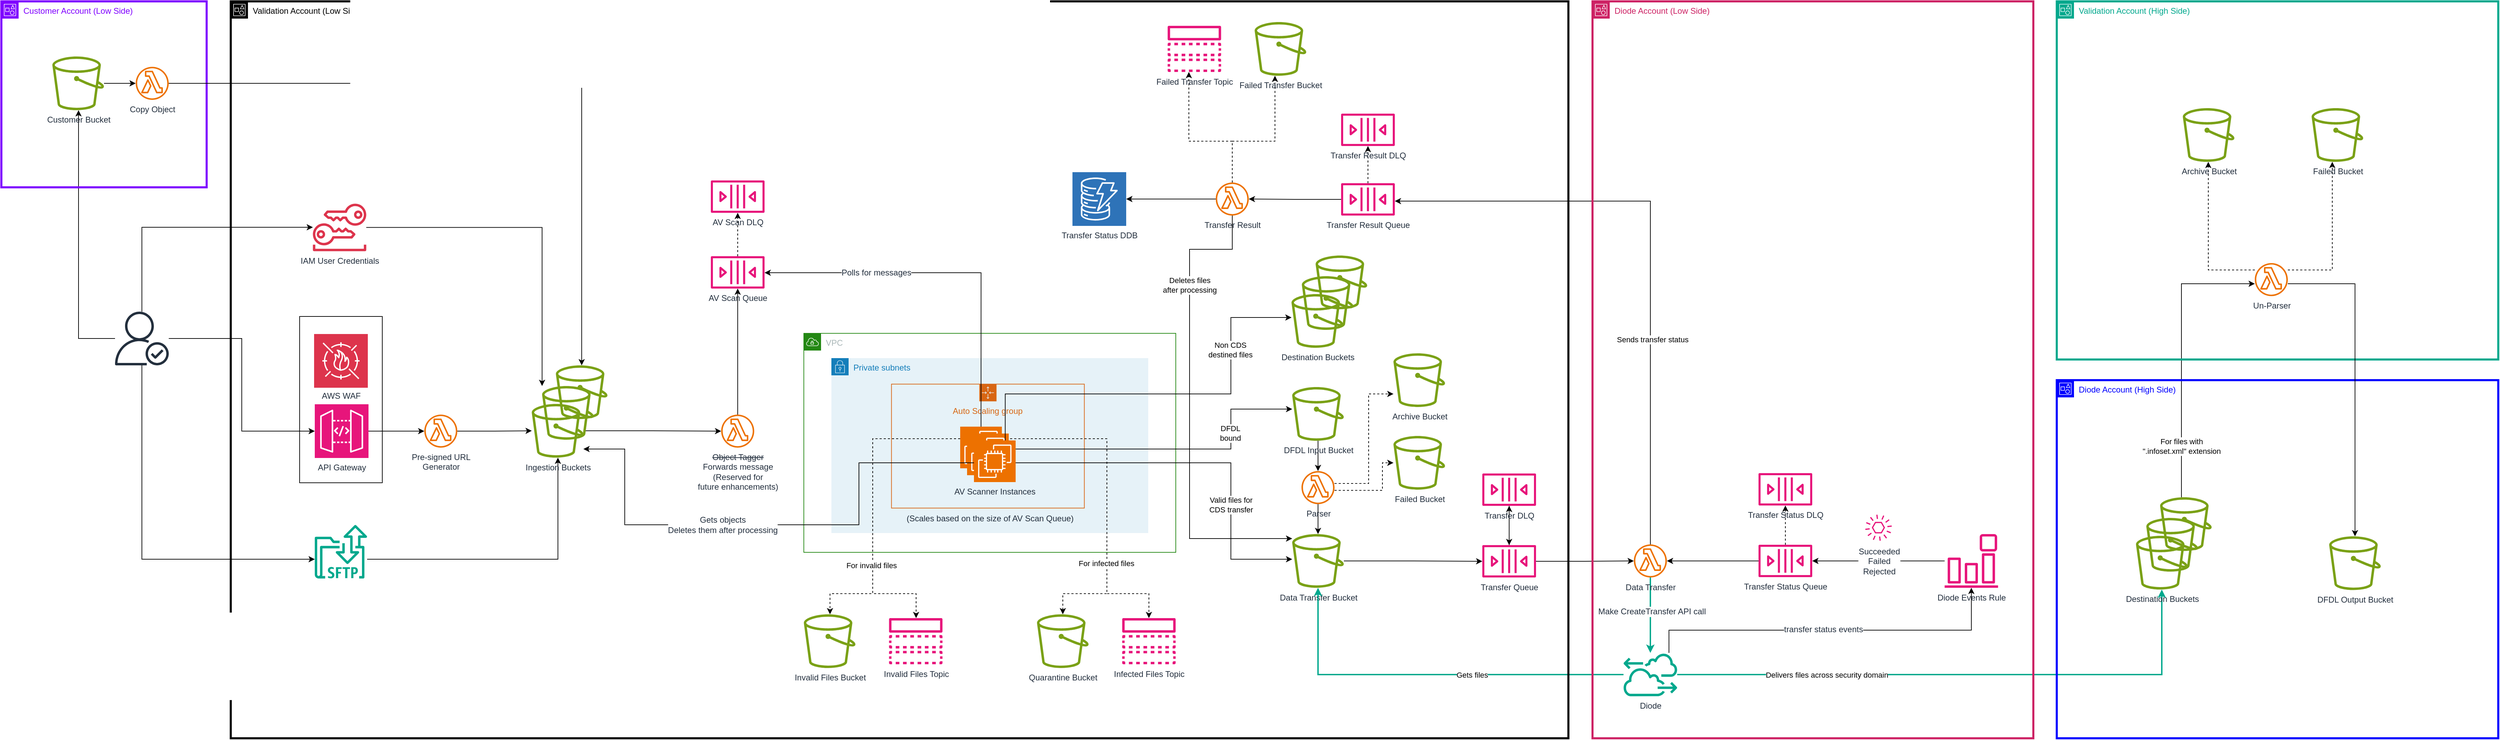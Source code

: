 <mxfile version="21.7.4" type="device">
  <diagram id="eF6gYfKP3uCHMjd-4i2G" name="Page-1">
    <mxGraphModel dx="2664" dy="1585" grid="1" gridSize="10" guides="1" tooltips="1" connect="1" arrows="1" fold="1" page="1" pageScale="1" pageWidth="850" pageHeight="1100" math="0" shadow="0">
      <root>
        <mxCell id="0" />
        <mxCell id="1" parent="0" />
        <mxCell id="sntGFf_pfklbJmKi7fL0-56" style="edgeStyle=orthogonalEdgeStyle;rounded=0;orthogonalLoop=1;jettySize=auto;html=1;fontFamily=Helvetica;fontSize=12;fontColor=#232F3E;" parent="1" source="sntGFf_pfklbJmKi7fL0-2" target="sntGFf_pfklbJmKi7fL0-34" edge="1">
          <mxGeometry relative="1" as="geometry" />
        </mxCell>
        <mxCell id="sntGFf_pfklbJmKi7fL0-2" value="Data Transfer Bucket" style="sketch=0;outlineConnect=0;fontColor=#232F3E;gradientColor=none;fillColor=#7AA116;strokeColor=none;dashed=0;verticalLabelPosition=bottom;verticalAlign=top;align=center;html=1;fontSize=12;fontStyle=0;aspect=fixed;pointerEvents=1;shape=mxgraph.aws4.bucket;" parent="1" vertex="1">
          <mxGeometry x="769" y="533.5" width="75" height="78" as="geometry" />
        </mxCell>
        <mxCell id="sntGFf_pfklbJmKi7fL0-3" value="AV Scan DLQ" style="sketch=0;outlineConnect=0;fontColor=#232F3E;gradientColor=none;fillColor=#E7157B;strokeColor=none;dashed=0;verticalLabelPosition=bottom;verticalAlign=top;align=center;html=1;fontSize=12;fontStyle=0;aspect=fixed;pointerEvents=1;shape=mxgraph.aws4.queue;" parent="1" vertex="1">
          <mxGeometry x="-75" y="20" width="78" height="47" as="geometry" />
        </mxCell>
        <mxCell id="sntGFf_pfklbJmKi7fL0-39" value="" style="edgeStyle=orthogonalEdgeStyle;rounded=0;orthogonalLoop=1;jettySize=auto;html=1;fontFamily=Helvetica;fontSize=12;fontColor=#232F3E;dashed=1;" parent="1" source="sntGFf_pfklbJmKi7fL0-6" target="sntGFf_pfklbJmKi7fL0-3" edge="1">
          <mxGeometry relative="1" as="geometry" />
        </mxCell>
        <mxCell id="sntGFf_pfklbJmKi7fL0-6" value="AV Scan Queue" style="sketch=0;outlineConnect=0;fontColor=#232F3E;gradientColor=none;fillColor=#E7157B;strokeColor=none;dashed=0;verticalLabelPosition=bottom;verticalAlign=top;align=center;html=1;fontSize=12;fontStyle=0;aspect=fixed;pointerEvents=1;shape=mxgraph.aws4.queue;" parent="1" vertex="1">
          <mxGeometry x="-75" y="130" width="78" height="47" as="geometry" />
        </mxCell>
        <mxCell id="sntGFf_pfklbJmKi7fL0-55" style="edgeStyle=orthogonalEdgeStyle;rounded=0;orthogonalLoop=1;jettySize=auto;html=1;fontFamily=Helvetica;fontSize=12;fontColor=#232F3E;" parent="1" source="sntGFf_pfklbJmKi7fL0-8" target="sntGFf_pfklbJmKi7fL0-47" edge="1">
          <mxGeometry relative="1" as="geometry" />
        </mxCell>
        <mxCell id="sntGFf_pfklbJmKi7fL0-8" value="Pre-signed URL&lt;br&gt;Generator" style="sketch=0;outlineConnect=0;fontColor=#232F3E;gradientColor=none;fillColor=#ED7100;strokeColor=none;dashed=0;verticalLabelPosition=bottom;verticalAlign=top;align=center;html=1;fontSize=12;fontStyle=0;aspect=fixed;pointerEvents=1;shape=mxgraph.aws4.lambda_function;" parent="1" vertex="1">
          <mxGeometry x="-491" y="360" width="48" height="48" as="geometry" />
        </mxCell>
        <mxCell id="sntGFf_pfklbJmKi7fL0-38" style="edgeStyle=orthogonalEdgeStyle;rounded=0;orthogonalLoop=1;jettySize=auto;html=1;fontFamily=Helvetica;fontSize=12;fontColor=#232F3E;" parent="1" source="sntGFf_pfklbJmKi7fL0-11" target="sntGFf_pfklbJmKi7fL0-8" edge="1">
          <mxGeometry relative="1" as="geometry" />
        </mxCell>
        <mxCell id="sntGFf_pfklbJmKi7fL0-11" value="API Gateway" style="sketch=0;points=[[0,0,0],[0.25,0,0],[0.5,0,0],[0.75,0,0],[1,0,0],[0,1,0],[0.25,1,0],[0.5,1,0],[0.75,1,0],[1,1,0],[0,0.25,0],[0,0.5,0],[0,0.75,0],[1,0.25,0],[1,0.5,0],[1,0.75,0]];outlineConnect=0;fontColor=#232F3E;fillColor=#E7157B;strokeColor=#ffffff;dashed=0;verticalLabelPosition=bottom;verticalAlign=top;align=center;html=1;fontSize=12;fontStyle=0;aspect=fixed;shape=mxgraph.aws4.resourceIcon;resIcon=mxgraph.aws4.api_gateway;" parent="1" vertex="1">
          <mxGeometry x="-650" y="345" width="78" height="78" as="geometry" />
        </mxCell>
        <mxCell id="sntGFf_pfklbJmKi7fL0-14" value="AWS WAF" style="sketch=0;outlineConnect=0;fontColor=#232F3E;gradientColor=none;strokeColor=#ffffff;fillColor=#DD344C;dashed=0;verticalLabelPosition=bottom;verticalAlign=top;align=center;html=1;fontSize=12;fontStyle=0;spacing=2;shape=mxgraph.aws4.productIcon;prIcon=mxgraph.aws4.waf;labelPosition=center;" parent="1" vertex="1">
          <mxGeometry x="-652" y="242" width="80" height="76.5" as="geometry" />
        </mxCell>
        <mxCell id="sntGFf_pfklbJmKi7fL0-86" style="edgeStyle=orthogonalEdgeStyle;rounded=0;orthogonalLoop=1;jettySize=auto;html=1;fontFamily=Helvetica;fontSize=12;fontColor=#232F3E;" parent="1" source="sntGFf_pfklbJmKi7fL0-16" target="sntGFf_pfklbJmKi7fL0-36" edge="1">
          <mxGeometry relative="1" as="geometry" />
        </mxCell>
        <mxCell id="sntGFf_pfklbJmKi7fL0-87" style="edgeStyle=orthogonalEdgeStyle;rounded=0;orthogonalLoop=1;jettySize=auto;html=1;fontFamily=Helvetica;fontSize=12;fontColor=#232F3E;dashed=1;" parent="1" source="sntGFf_pfklbJmKi7fL0-16" target="sntGFf_pfklbJmKi7fL0-19" edge="1">
          <mxGeometry relative="1" as="geometry">
            <Array as="points">
              <mxPoint x="682" y="-37" />
              <mxPoint x="744" y="-37" />
            </Array>
          </mxGeometry>
        </mxCell>
        <mxCell id="sntGFf_pfklbJmKi7fL0-89" style="edgeStyle=orthogonalEdgeStyle;rounded=0;orthogonalLoop=1;jettySize=auto;html=1;fontFamily=Helvetica;fontSize=12;fontColor=#232F3E;dashed=1;" parent="1" source="sntGFf_pfklbJmKi7fL0-16" target="sntGFf_pfklbJmKi7fL0-28" edge="1">
          <mxGeometry relative="1" as="geometry">
            <Array as="points">
              <mxPoint x="682" y="-37" />
              <mxPoint x="619" y="-37" />
            </Array>
          </mxGeometry>
        </mxCell>
        <mxCell id="2y4nsMJNVEc4eaiAui36-10" style="edgeStyle=orthogonalEdgeStyle;rounded=0;orthogonalLoop=1;jettySize=auto;html=1;" parent="1" source="sntGFf_pfklbJmKi7fL0-16" target="sntGFf_pfklbJmKi7fL0-2" edge="1">
          <mxGeometry relative="1" as="geometry">
            <Array as="points">
              <mxPoint x="682" y="120" />
              <mxPoint x="620" y="120" />
              <mxPoint x="620" y="540" />
            </Array>
          </mxGeometry>
        </mxCell>
        <mxCell id="2y4nsMJNVEc4eaiAui36-11" value="Deletes files&lt;br&gt;after processing" style="edgeLabel;html=1;align=center;verticalAlign=middle;resizable=0;points=[];" parent="2y4nsMJNVEc4eaiAui36-10" vertex="1" connectable="0">
          <mxGeometry x="-0.572" relative="1" as="geometry">
            <mxPoint y="17" as="offset" />
          </mxGeometry>
        </mxCell>
        <mxCell id="sntGFf_pfklbJmKi7fL0-16" value="Transfer Result" style="sketch=0;outlineConnect=0;fontColor=#232F3E;gradientColor=none;fillColor=#ED7100;strokeColor=none;dashed=0;verticalLabelPosition=bottom;verticalAlign=top;align=center;html=1;fontSize=12;fontStyle=0;aspect=fixed;pointerEvents=1;shape=mxgraph.aws4.lambda_function;" parent="1" vertex="1">
          <mxGeometry x="658" y="23" width="48" height="48" as="geometry" />
        </mxCell>
        <mxCell id="sntGFf_pfklbJmKi7fL0-17" value="Invalid Files Bucket" style="sketch=0;outlineConnect=0;fontColor=#232F3E;gradientColor=none;fillColor=#7AA116;strokeColor=none;dashed=0;verticalLabelPosition=bottom;verticalAlign=top;align=center;html=1;fontSize=12;fontStyle=0;aspect=fixed;pointerEvents=1;shape=mxgraph.aws4.bucket;" parent="1" vertex="1">
          <mxGeometry x="60" y="650" width="75" height="78" as="geometry" />
        </mxCell>
        <mxCell id="sntGFf_pfklbJmKi7fL0-19" value="Failed Transfer Bucket" style="sketch=0;outlineConnect=0;fontColor=#232F3E;gradientColor=none;fillColor=#7AA116;strokeColor=none;dashed=0;verticalLabelPosition=bottom;verticalAlign=top;align=center;html=1;fontSize=12;fontStyle=0;aspect=fixed;pointerEvents=1;shape=mxgraph.aws4.bucket;" parent="1" vertex="1">
          <mxGeometry x="714.5" y="-210" width="75" height="78" as="geometry" />
        </mxCell>
        <mxCell id="sntGFf_pfklbJmKi7fL0-20" value="Quarantine Bucket" style="sketch=0;outlineConnect=0;fontColor=#232F3E;gradientColor=none;fillColor=#7AA116;strokeColor=none;dashed=0;verticalLabelPosition=bottom;verticalAlign=top;align=center;html=1;fontSize=12;fontStyle=0;aspect=fixed;pointerEvents=1;shape=mxgraph.aws4.bucket;" parent="1" vertex="1">
          <mxGeometry x="398.5" y="650" width="75" height="78" as="geometry" />
        </mxCell>
        <mxCell id="sntGFf_pfklbJmKi7fL0-62" style="edgeStyle=orthogonalEdgeStyle;rounded=0;orthogonalLoop=1;jettySize=auto;html=1;fontFamily=Helvetica;fontSize=12;fontColor=#232F3E;" parent="1" source="sntGFf_pfklbJmKi7fL0-21" target="sntGFf_pfklbJmKi7fL0-61" edge="1">
          <mxGeometry relative="1" as="geometry" />
        </mxCell>
        <mxCell id="sntGFf_pfklbJmKi7fL0-21" value="DFDL Input Bucket" style="sketch=0;outlineConnect=0;fontColor=#232F3E;gradientColor=none;fillColor=#7AA116;strokeColor=none;dashed=0;verticalLabelPosition=bottom;verticalAlign=top;align=center;html=1;fontSize=12;fontStyle=0;aspect=fixed;pointerEvents=1;shape=mxgraph.aws4.bucket;" parent="1" vertex="1">
          <mxGeometry x="769" y="320" width="75" height="78" as="geometry" />
        </mxCell>
        <mxCell id="sntGFf_pfklbJmKi7fL0-24" value="Infected Files Topic" style="sketch=0;outlineConnect=0;fontColor=#232F3E;gradientColor=none;fillColor=#E7157B;strokeColor=none;dashed=0;verticalLabelPosition=bottom;verticalAlign=top;align=center;html=1;fontSize=12;fontStyle=0;aspect=fixed;pointerEvents=1;shape=mxgraph.aws4.topic;fontFamily=Helvetica;" parent="1" vertex="1">
          <mxGeometry x="522" y="655.5" width="78" height="67" as="geometry" />
        </mxCell>
        <mxCell id="sntGFf_pfklbJmKi7fL0-25" value="Invalid Files Topic" style="sketch=0;outlineConnect=0;fontColor=#232F3E;gradientColor=none;fillColor=#E7157B;strokeColor=none;dashed=0;verticalLabelPosition=bottom;verticalAlign=top;align=center;html=1;fontSize=12;fontStyle=0;aspect=fixed;pointerEvents=1;shape=mxgraph.aws4.topic;fontFamily=Helvetica;" parent="1" vertex="1">
          <mxGeometry x="183.5" y="655.5" width="78" height="67" as="geometry" />
        </mxCell>
        <mxCell id="sntGFf_pfklbJmKi7fL0-28" value="Failed Transfer Topic" style="sketch=0;outlineConnect=0;fontColor=#232F3E;gradientColor=none;fillColor=#E7157B;strokeColor=none;dashed=0;verticalLabelPosition=bottom;verticalAlign=top;align=center;html=1;fontSize=12;fontStyle=0;aspect=fixed;pointerEvents=1;shape=mxgraph.aws4.topic;fontFamily=Helvetica;" parent="1" vertex="1">
          <mxGeometry x="588" y="-204.5" width="78" height="67" as="geometry" />
        </mxCell>
        <mxCell id="sntGFf_pfklbJmKi7fL0-31" style="edgeStyle=orthogonalEdgeStyle;rounded=0;orthogonalLoop=1;jettySize=auto;html=1;fontFamily=Helvetica;fontSize=12;fontColor=#232F3E;" parent="1" source="sntGFf_pfklbJmKi7fL0-29" target="sntGFf_pfklbJmKi7fL0-16" edge="1">
          <mxGeometry relative="1" as="geometry" />
        </mxCell>
        <mxCell id="sntGFf_pfklbJmKi7fL0-64" style="edgeStyle=orthogonalEdgeStyle;rounded=0;orthogonalLoop=1;jettySize=auto;html=1;fontFamily=Helvetica;fontSize=12;fontColor=#232F3E;dashed=1;" parent="1" source="sntGFf_pfklbJmKi7fL0-29" target="sntGFf_pfklbJmKi7fL0-32" edge="1">
          <mxGeometry relative="1" as="geometry" />
        </mxCell>
        <mxCell id="sntGFf_pfklbJmKi7fL0-29" value="Transfer Result Queue" style="sketch=0;outlineConnect=0;fontColor=#232F3E;gradientColor=none;fillColor=#E7157B;strokeColor=none;dashed=0;verticalLabelPosition=bottom;verticalAlign=top;align=center;html=1;fontSize=12;fontStyle=0;aspect=fixed;pointerEvents=1;shape=mxgraph.aws4.queue;" parent="1" vertex="1">
          <mxGeometry x="840" y="24" width="78" height="47" as="geometry" />
        </mxCell>
        <mxCell id="sntGFf_pfklbJmKi7fL0-32" value="Transfer Result DLQ" style="sketch=0;outlineConnect=0;fontColor=#232F3E;gradientColor=none;fillColor=#E7157B;strokeColor=none;dashed=0;verticalLabelPosition=bottom;verticalAlign=top;align=center;html=1;fontSize=12;fontStyle=0;aspect=fixed;pointerEvents=1;shape=mxgraph.aws4.queue;" parent="1" vertex="1">
          <mxGeometry x="840" y="-77" width="78" height="47" as="geometry" />
        </mxCell>
        <mxCell id="sntGFf_pfklbJmKi7fL0-57" value="" style="edgeStyle=orthogonalEdgeStyle;rounded=0;orthogonalLoop=1;jettySize=auto;html=1;fontFamily=Helvetica;fontSize=12;fontColor=#232F3E;dashed=1;" parent="1" source="sntGFf_pfklbJmKi7fL0-34" target="sntGFf_pfklbJmKi7fL0-35" edge="1">
          <mxGeometry relative="1" as="geometry" />
        </mxCell>
        <mxCell id="sntGFf_pfklbJmKi7fL0-67" value="" style="edgeStyle=orthogonalEdgeStyle;rounded=0;orthogonalLoop=1;jettySize=auto;html=1;fontFamily=Helvetica;fontSize=12;fontColor=#232F3E;" parent="1" source="sntGFf_pfklbJmKi7fL0-34" target="sntGFf_pfklbJmKi7fL0-58" edge="1">
          <mxGeometry relative="1" as="geometry" />
        </mxCell>
        <mxCell id="sntGFf_pfklbJmKi7fL0-34" value="Transfer Queue" style="sketch=0;outlineConnect=0;fontColor=#232F3E;gradientColor=none;fillColor=#E7157B;strokeColor=none;dashed=0;verticalLabelPosition=bottom;verticalAlign=top;align=center;html=1;fontSize=12;fontStyle=0;aspect=fixed;pointerEvents=1;shape=mxgraph.aws4.queue;" parent="1" vertex="1">
          <mxGeometry x="1045" y="549.5" width="78" height="47" as="geometry" />
        </mxCell>
        <mxCell id="2y4nsMJNVEc4eaiAui36-43" value="" style="edgeStyle=orthogonalEdgeStyle;rounded=0;orthogonalLoop=1;jettySize=auto;html=1;" parent="1" source="sntGFf_pfklbJmKi7fL0-35" target="sntGFf_pfklbJmKi7fL0-34" edge="1">
          <mxGeometry relative="1" as="geometry" />
        </mxCell>
        <mxCell id="sntGFf_pfklbJmKi7fL0-35" value="Transfer DLQ" style="sketch=0;outlineConnect=0;fontColor=#232F3E;gradientColor=none;fillColor=#E7157B;strokeColor=none;dashed=0;verticalLabelPosition=bottom;verticalAlign=top;align=center;html=1;fontSize=12;fontStyle=0;aspect=fixed;pointerEvents=1;shape=mxgraph.aws4.queue;" parent="1" vertex="1">
          <mxGeometry x="1045" y="445.5" width="78" height="47" as="geometry" />
        </mxCell>
        <mxCell id="sntGFf_pfklbJmKi7fL0-36" value="Transfer Status DDB" style="sketch=0;points=[[0,0,0],[0.25,0,0],[0.5,0,0],[0.75,0,0],[1,0,0],[0,1,0],[0.25,1,0],[0.5,1,0],[0.75,1,0],[1,1,0],[0,0.25,0],[0,0.5,0],[0,0.75,0],[1,0.25,0],[1,0.5,0],[1,0.75,0]];outlineConnect=0;fontColor=#232F3E;fillColor=#2e73b8;strokeColor=#ffffff;dashed=0;verticalLabelPosition=bottom;verticalAlign=top;align=center;html=1;fontSize=12;fontStyle=0;aspect=fixed;shape=mxgraph.aws4.resourceIcon;resIcon=mxgraph.aws4.dynamodb;fontFamily=Helvetica;" parent="1" vertex="1">
          <mxGeometry x="450" y="8" width="78" height="78" as="geometry" />
        </mxCell>
        <mxCell id="sntGFf_pfklbJmKi7fL0-54" style="edgeStyle=orthogonalEdgeStyle;rounded=0;orthogonalLoop=1;jettySize=auto;html=1;fontFamily=Helvetica;fontSize=12;fontColor=#232F3E;" parent="1" source="sntGFf_pfklbJmKi7fL0-37" target="sntGFf_pfklbJmKi7fL0-47" edge="1">
          <mxGeometry relative="1" as="geometry">
            <Array as="points">
              <mxPoint x="-297" y="570" />
            </Array>
          </mxGeometry>
        </mxCell>
        <mxCell id="sntGFf_pfklbJmKi7fL0-37" value="" style="sketch=0;outlineConnect=0;fontColor=#232F3E;gradientColor=none;fillColor=#01A88D;strokeColor=none;dashed=0;verticalLabelPosition=bottom;verticalAlign=top;align=center;html=1;fontSize=12;fontStyle=0;aspect=fixed;shape=mxgraph.aws4.transfer_for_sftp_resource;fontFamily=Helvetica;" parent="1" vertex="1">
          <mxGeometry x="-650" y="520" width="76" height="78" as="geometry" />
        </mxCell>
        <mxCell id="sntGFf_pfklbJmKi7fL0-50" style="edgeStyle=orthogonalEdgeStyle;rounded=0;orthogonalLoop=1;jettySize=auto;html=1;fontFamily=Helvetica;fontSize=12;fontColor=#232F3E;" parent="1" source="sntGFf_pfklbJmKi7fL0-47" target="sntGFf_pfklbJmKi7fL0-7" edge="1">
          <mxGeometry relative="1" as="geometry" />
        </mxCell>
        <mxCell id="sntGFf_pfklbJmKi7fL0-47" value="Ingestion Buckets" style="sketch=0;outlineConnect=0;fontColor=#232F3E;gradientColor=none;fillColor=#7AA116;strokeColor=none;dashed=0;verticalLabelPosition=bottom;verticalAlign=top;align=center;html=1;fontSize=12;fontStyle=0;aspect=fixed;pointerEvents=1;shape=mxgraph.aws4.bucket;fontFamily=Helvetica;" parent="1" vertex="1">
          <mxGeometry x="-335" y="344.5" width="75" height="78" as="geometry" />
        </mxCell>
        <mxCell id="sntGFf_pfklbJmKi7fL0-48" value="" style="sketch=0;outlineConnect=0;fontColor=#232F3E;gradientColor=none;fillColor=#7AA116;strokeColor=none;dashed=0;verticalLabelPosition=bottom;verticalAlign=top;align=center;html=1;fontSize=12;fontStyle=0;aspect=fixed;pointerEvents=1;shape=mxgraph.aws4.bucket;fontFamily=Helvetica;" parent="1" vertex="1">
          <mxGeometry x="-320" y="318.5" width="75" height="78" as="geometry" />
        </mxCell>
        <mxCell id="sntGFf_pfklbJmKi7fL0-49" value="" style="sketch=0;outlineConnect=0;fontColor=#232F3E;gradientColor=none;fillColor=#7AA116;strokeColor=none;dashed=0;verticalLabelPosition=bottom;verticalAlign=top;align=center;html=1;fontSize=12;fontStyle=0;aspect=fixed;pointerEvents=1;shape=mxgraph.aws4.bucket;fontFamily=Helvetica;" parent="1" vertex="1">
          <mxGeometry x="-300" y="288.5" width="75" height="78" as="geometry" />
        </mxCell>
        <mxCell id="sntGFf_pfklbJmKi7fL0-66" style="edgeStyle=orthogonalEdgeStyle;rounded=0;orthogonalLoop=1;jettySize=auto;html=1;fontFamily=Helvetica;fontSize=12;fontColor=#232F3E;" parent="1" source="sntGFf_pfklbJmKi7fL0-58" target="sntGFf_pfklbJmKi7fL0-29" edge="1">
          <mxGeometry relative="1" as="geometry">
            <Array as="points">
              <mxPoint x="1289" y="50" />
            </Array>
          </mxGeometry>
        </mxCell>
        <mxCell id="2y4nsMJNVEc4eaiAui36-12" value="Sends transfer status" style="edgeLabel;html=1;align=center;verticalAlign=middle;resizable=0;points=[];" parent="sntGFf_pfklbJmKi7fL0-66" vertex="1" connectable="0">
          <mxGeometry x="-0.314" y="-3" relative="1" as="geometry">
            <mxPoint as="offset" />
          </mxGeometry>
        </mxCell>
        <mxCell id="sntGFf_pfklbJmKi7fL0-78" style="edgeStyle=orthogonalEdgeStyle;rounded=0;orthogonalLoop=1;jettySize=auto;html=1;fontFamily=Helvetica;fontSize=12;fontColor=#232F3E;strokeColor=#01a88d;strokeWidth=2;" parent="1" source="sntGFf_pfklbJmKi7fL0-58" target="sntGFf_pfklbJmKi7fL0-77" edge="1">
          <mxGeometry relative="1" as="geometry" />
        </mxCell>
        <mxCell id="sntGFf_pfklbJmKi7fL0-108" value="Make CreateTransfer API call" style="edgeLabel;html=1;align=center;verticalAlign=middle;resizable=0;points=[];fontSize=12;fontFamily=Helvetica;fontColor=#232F3E;" parent="sntGFf_pfklbJmKi7fL0-78" vertex="1" connectable="0">
          <mxGeometry x="-0.127" y="2" relative="1" as="geometry">
            <mxPoint y="1" as="offset" />
          </mxGeometry>
        </mxCell>
        <mxCell id="sntGFf_pfklbJmKi7fL0-58" value="Data Transfer" style="sketch=0;outlineConnect=0;fontColor=#232F3E;gradientColor=none;fillColor=#ED7100;strokeColor=none;dashed=0;verticalLabelPosition=bottom;verticalAlign=top;align=center;html=1;fontSize=12;fontStyle=0;aspect=fixed;pointerEvents=1;shape=mxgraph.aws4.lambda_function;" parent="1" vertex="1">
          <mxGeometry x="1265" y="548.5" width="48" height="48" as="geometry" />
        </mxCell>
        <mxCell id="sntGFf_pfklbJmKi7fL0-63" style="edgeStyle=orthogonalEdgeStyle;rounded=0;orthogonalLoop=1;jettySize=auto;html=1;fontFamily=Helvetica;fontSize=12;fontColor=#232F3E;" parent="1" source="sntGFf_pfklbJmKi7fL0-61" target="sntGFf_pfklbJmKi7fL0-2" edge="1">
          <mxGeometry relative="1" as="geometry" />
        </mxCell>
        <mxCell id="2y4nsMJNVEc4eaiAui36-44" style="edgeStyle=orthogonalEdgeStyle;rounded=0;orthogonalLoop=1;jettySize=auto;html=1;dashed=1;" parent="1" source="sntGFf_pfklbJmKi7fL0-61" target="2y4nsMJNVEc4eaiAui36-42" edge="1">
          <mxGeometry relative="1" as="geometry">
            <Array as="points">
              <mxPoint x="880" y="460" />
              <mxPoint x="880" y="330" />
            </Array>
          </mxGeometry>
        </mxCell>
        <mxCell id="2y4nsMJNVEc4eaiAui36-45" style="edgeStyle=orthogonalEdgeStyle;rounded=0;orthogonalLoop=1;jettySize=auto;html=1;dashed=1;" parent="1" source="sntGFf_pfklbJmKi7fL0-61" target="2y4nsMJNVEc4eaiAui36-41" edge="1">
          <mxGeometry relative="1" as="geometry">
            <Array as="points">
              <mxPoint x="900" y="470" />
              <mxPoint x="900" y="430" />
            </Array>
          </mxGeometry>
        </mxCell>
        <mxCell id="sntGFf_pfklbJmKi7fL0-61" value="Parser" style="sketch=0;outlineConnect=0;fontColor=#232F3E;gradientColor=none;fillColor=#ED7100;strokeColor=none;dashed=0;verticalLabelPosition=bottom;verticalAlign=top;align=center;html=1;fontSize=12;fontStyle=0;aspect=fixed;pointerEvents=1;shape=mxgraph.aws4.lambda_function;" parent="1" vertex="1">
          <mxGeometry x="782.5" y="442" width="48" height="48" as="geometry" />
        </mxCell>
        <mxCell id="sntGFf_pfklbJmKi7fL0-68" value="" style="edgeStyle=orthogonalEdgeStyle;rounded=0;orthogonalLoop=1;jettySize=auto;html=1;fontFamily=Helvetica;fontSize=12;fontColor=#232F3E;dashed=1;" parent="1" source="sntGFf_pfklbJmKi7fL0-69" target="sntGFf_pfklbJmKi7fL0-70" edge="1">
          <mxGeometry relative="1" as="geometry" />
        </mxCell>
        <mxCell id="sntGFf_pfklbJmKi7fL0-76" style="edgeStyle=orthogonalEdgeStyle;rounded=0;orthogonalLoop=1;jettySize=auto;html=1;fontFamily=Helvetica;fontSize=12;fontColor=#232F3E;" parent="1" source="sntGFf_pfklbJmKi7fL0-69" target="sntGFf_pfklbJmKi7fL0-58" edge="1">
          <mxGeometry relative="1" as="geometry" />
        </mxCell>
        <mxCell id="sntGFf_pfklbJmKi7fL0-69" value="Transfer Status Queue" style="sketch=0;outlineConnect=0;fontColor=#232F3E;gradientColor=none;fillColor=#E7157B;strokeColor=none;dashed=0;verticalLabelPosition=bottom;verticalAlign=top;align=center;html=1;fontSize=12;fontStyle=0;aspect=fixed;pointerEvents=1;shape=mxgraph.aws4.queue;" parent="1" vertex="1">
          <mxGeometry x="1446" y="549" width="78" height="47" as="geometry" />
        </mxCell>
        <mxCell id="sntGFf_pfklbJmKi7fL0-70" value="Transfer Status DLQ" style="sketch=0;outlineConnect=0;fontColor=#232F3E;gradientColor=none;fillColor=#E7157B;strokeColor=none;dashed=0;verticalLabelPosition=bottom;verticalAlign=top;align=center;html=1;fontSize=12;fontStyle=0;aspect=fixed;pointerEvents=1;shape=mxgraph.aws4.queue;" parent="1" vertex="1">
          <mxGeometry x="1446" y="445" width="78" height="47" as="geometry" />
        </mxCell>
        <mxCell id="sntGFf_pfklbJmKi7fL0-72" style="edgeStyle=orthogonalEdgeStyle;rounded=0;orthogonalLoop=1;jettySize=auto;html=1;fontFamily=Helvetica;fontSize=12;fontColor=#232F3E;" parent="1" source="sntGFf_pfklbJmKi7fL0-71" target="sntGFf_pfklbJmKi7fL0-69" edge="1">
          <mxGeometry relative="1" as="geometry" />
        </mxCell>
        <mxCell id="sntGFf_pfklbJmKi7fL0-73" value="Succeeded&lt;br&gt;Failed&lt;br&gt;Rejected" style="edgeLabel;html=1;align=center;verticalAlign=middle;resizable=0;points=[];fontSize=12;fontFamily=Helvetica;fontColor=#232F3E;" parent="sntGFf_pfklbJmKi7fL0-72" vertex="1" connectable="0">
          <mxGeometry x="-0.013" relative="1" as="geometry">
            <mxPoint as="offset" />
          </mxGeometry>
        </mxCell>
        <mxCell id="sntGFf_pfklbJmKi7fL0-71" value="Diode Events Rule" style="sketch=0;outlineConnect=0;fontColor=#232F3E;gradientColor=none;fillColor=#E7157B;strokeColor=none;dashed=0;verticalLabelPosition=bottom;verticalAlign=top;align=center;html=1;fontSize=12;fontStyle=0;aspect=fixed;pointerEvents=1;shape=mxgraph.aws4.event_event_based;fontFamily=Helvetica;" parent="1" vertex="1">
          <mxGeometry x="1716" y="533.5" width="78" height="78" as="geometry" />
        </mxCell>
        <mxCell id="sntGFf_pfklbJmKi7fL0-74" value="" style="sketch=0;outlineConnect=0;fontColor=#232F3E;gradientColor=none;fillColor=#E7157B;strokeColor=none;dashed=0;verticalLabelPosition=bottom;verticalAlign=top;align=center;html=1;fontSize=12;fontStyle=0;aspect=fixed;pointerEvents=1;shape=mxgraph.aws4.event;fontFamily=Helvetica;" parent="1" vertex="1">
          <mxGeometry x="1601" y="505" width="38.5" height="38.5" as="geometry" />
        </mxCell>
        <mxCell id="sntGFf_pfklbJmKi7fL0-80" style="edgeStyle=orthogonalEdgeStyle;rounded=0;orthogonalLoop=1;jettySize=auto;html=1;fontFamily=Helvetica;fontSize=12;fontColor=#232F3E;strokeColor=#01a88d;strokeWidth=2;" parent="1" source="sntGFf_pfklbJmKi7fL0-77" target="sntGFf_pfklbJmKi7fL0-2" edge="1">
          <mxGeometry relative="1" as="geometry" />
        </mxCell>
        <mxCell id="2y4nsMJNVEc4eaiAui36-20" value="Gets files" style="edgeLabel;html=1;align=center;verticalAlign=middle;resizable=0;points=[];" parent="sntGFf_pfklbJmKi7fL0-80" vertex="1" connectable="0">
          <mxGeometry x="-0.225" y="2" relative="1" as="geometry">
            <mxPoint y="-2" as="offset" />
          </mxGeometry>
        </mxCell>
        <mxCell id="sntGFf_pfklbJmKi7fL0-85" style="edgeStyle=orthogonalEdgeStyle;rounded=0;orthogonalLoop=1;jettySize=auto;html=1;fontFamily=Helvetica;fontSize=12;fontColor=#232F3E;strokeColor=#01a88d;strokeWidth=2;" parent="1" source="sntGFf_pfklbJmKi7fL0-77" target="sntGFf_pfklbJmKi7fL0-82" edge="1">
          <mxGeometry relative="1" as="geometry" />
        </mxCell>
        <mxCell id="2y4nsMJNVEc4eaiAui36-21" value="Delivers files across security domain" style="edgeLabel;html=1;align=center;verticalAlign=middle;resizable=0;points=[];" parent="sntGFf_pfklbJmKi7fL0-85" vertex="1" connectable="0">
          <mxGeometry x="-0.473" y="-4" relative="1" as="geometry">
            <mxPoint x="-1" y="-4" as="offset" />
          </mxGeometry>
        </mxCell>
        <mxCell id="sntGFf_pfklbJmKi7fL0-107" style="edgeStyle=orthogonalEdgeStyle;rounded=0;orthogonalLoop=1;jettySize=auto;html=1;fontFamily=Helvetica;fontSize=12;fontColor=#232F3E;" parent="1" source="sntGFf_pfklbJmKi7fL0-77" target="sntGFf_pfklbJmKi7fL0-71" edge="1">
          <mxGeometry relative="1" as="geometry">
            <Array as="points">
              <mxPoint x="1316" y="673" />
              <mxPoint x="1755" y="673" />
            </Array>
          </mxGeometry>
        </mxCell>
        <mxCell id="sntGFf_pfklbJmKi7fL0-109" value="transfer status events" style="edgeLabel;html=1;align=center;verticalAlign=middle;resizable=0;points=[];fontSize=12;fontFamily=Helvetica;fontColor=#232F3E;" parent="sntGFf_pfklbJmKi7fL0-107" vertex="1" connectable="0">
          <mxGeometry x="-0.005" y="-5" relative="1" as="geometry">
            <mxPoint x="-9" y="-6" as="offset" />
          </mxGeometry>
        </mxCell>
        <mxCell id="sntGFf_pfklbJmKi7fL0-77" value="Diode" style="sketch=0;outlineConnect=0;fontColor=#232F3E;gradientColor=none;fillColor=#01A88D;strokeColor=none;dashed=0;verticalLabelPosition=bottom;verticalAlign=top;align=center;html=1;fontSize=12;fontStyle=0;aspect=fixed;shape=mxgraph.aws4.application_discovery_service_aws_discovery_agent;fontFamily=Helvetica;" parent="1" vertex="1">
          <mxGeometry x="1250" y="706" width="78" height="63" as="geometry" />
        </mxCell>
        <mxCell id="2y4nsMJNVEc4eaiAui36-49" style="edgeStyle=orthogonalEdgeStyle;rounded=0;orthogonalLoop=1;jettySize=auto;html=1;" parent="1" source="sntGFf_pfklbJmKi7fL0-84" target="no2udH-VO80lH9dyznHv-9" edge="1">
          <mxGeometry relative="1" as="geometry">
            <mxPoint x="2221.501" y="575.75" as="targetPoint" />
            <Array as="points">
              <mxPoint x="2060" y="170" />
            </Array>
          </mxGeometry>
        </mxCell>
        <mxCell id="2y4nsMJNVEc4eaiAui36-50" value="For files with&lt;br&gt;&quot;.infoset.xml&quot; extension" style="edgeLabel;html=1;align=center;verticalAlign=middle;resizable=0;points=[];" parent="2y4nsMJNVEc4eaiAui36-49" vertex="1" connectable="0">
          <mxGeometry x="-0.072" y="-2" relative="1" as="geometry">
            <mxPoint x="-2" y="119" as="offset" />
          </mxGeometry>
        </mxCell>
        <mxCell id="sntGFf_pfklbJmKi7fL0-82" value="Destination Buckets" style="sketch=0;outlineConnect=0;fontColor=#232F3E;gradientColor=none;fillColor=#7AA116;strokeColor=none;dashed=0;verticalLabelPosition=bottom;verticalAlign=top;align=center;html=1;fontSize=12;fontStyle=0;aspect=fixed;pointerEvents=1;shape=mxgraph.aws4.bucket;fontFamily=Helvetica;" parent="1" vertex="1">
          <mxGeometry x="1994" y="536" width="75" height="78" as="geometry" />
        </mxCell>
        <mxCell id="sntGFf_pfklbJmKi7fL0-83" value="" style="sketch=0;outlineConnect=0;fontColor=#232F3E;gradientColor=none;fillColor=#7AA116;strokeColor=none;dashed=0;verticalLabelPosition=bottom;verticalAlign=top;align=center;html=1;fontSize=12;fontStyle=0;aspect=fixed;pointerEvents=1;shape=mxgraph.aws4.bucket;fontFamily=Helvetica;" parent="1" vertex="1">
          <mxGeometry x="2009" y="510" width="75" height="78" as="geometry" />
        </mxCell>
        <mxCell id="sntGFf_pfklbJmKi7fL0-84" value="" style="sketch=0;outlineConnect=0;fontColor=#232F3E;gradientColor=none;fillColor=#7AA116;strokeColor=none;dashed=0;verticalLabelPosition=bottom;verticalAlign=top;align=center;html=1;fontSize=12;fontStyle=0;aspect=fixed;pointerEvents=1;shape=mxgraph.aws4.bucket;fontFamily=Helvetica;" parent="1" vertex="1">
          <mxGeometry x="2029" y="480" width="75" height="78" as="geometry" />
        </mxCell>
        <mxCell id="sntGFf_pfklbJmKi7fL0-7" value="&lt;strike&gt;Object Tagger&lt;br&gt;&lt;/strike&gt;Forwards message&lt;br&gt;(Reserved for&lt;br&gt;future enhancements)" style="sketch=0;outlineConnect=0;fontColor=#232F3E;gradientColor=none;fillColor=#ED7100;strokeColor=none;dashed=0;verticalLabelPosition=bottom;verticalAlign=top;align=center;html=1;fontSize=12;fontStyle=0;aspect=fixed;pointerEvents=1;shape=mxgraph.aws4.lambda_function;" parent="1" vertex="1">
          <mxGeometry x="-60" y="360" width="48" height="48" as="geometry" />
        </mxCell>
        <mxCell id="sntGFf_pfklbJmKi7fL0-43" style="edgeStyle=orthogonalEdgeStyle;rounded=0;orthogonalLoop=1;jettySize=auto;html=1;fontFamily=Helvetica;fontSize=12;fontColor=#232F3E;" parent="1" source="sntGFf_pfklbJmKi7fL0-7" target="sntGFf_pfklbJmKi7fL0-6" edge="1">
          <mxGeometry relative="1" as="geometry" />
        </mxCell>
        <mxCell id="2y4nsMJNVEc4eaiAui36-2" style="edgeStyle=orthogonalEdgeStyle;rounded=0;orthogonalLoop=1;jettySize=auto;html=1;" parent="1" source="sntGFf_pfklbJmKi7fL0-97" target="sntGFf_pfklbJmKi7fL0-98" edge="1">
          <mxGeometry relative="1" as="geometry">
            <Array as="points">
              <mxPoint x="-993" y="250" />
            </Array>
          </mxGeometry>
        </mxCell>
        <mxCell id="2y4nsMJNVEc4eaiAui36-3" style="edgeStyle=orthogonalEdgeStyle;rounded=0;orthogonalLoop=1;jettySize=auto;html=1;" parent="1" source="sntGFf_pfklbJmKi7fL0-97" target="sntGFf_pfklbJmKi7fL0-99" edge="1">
          <mxGeometry relative="1" as="geometry">
            <Array as="points">
              <mxPoint x="-901" y="88" />
            </Array>
          </mxGeometry>
        </mxCell>
        <mxCell id="2y4nsMJNVEc4eaiAui36-4" style="edgeStyle=orthogonalEdgeStyle;rounded=0;orthogonalLoop=1;jettySize=auto;html=1;entryX=0;entryY=0.5;entryDx=0;entryDy=0;entryPerimeter=0;" parent="1" source="sntGFf_pfklbJmKi7fL0-97" target="sntGFf_pfklbJmKi7fL0-11" edge="1">
          <mxGeometry relative="1" as="geometry" />
        </mxCell>
        <mxCell id="2y4nsMJNVEc4eaiAui36-5" style="edgeStyle=orthogonalEdgeStyle;rounded=0;orthogonalLoop=1;jettySize=auto;html=1;" parent="1" source="sntGFf_pfklbJmKi7fL0-97" target="sntGFf_pfklbJmKi7fL0-37" edge="1">
          <mxGeometry relative="1" as="geometry">
            <Array as="points">
              <mxPoint x="-901" y="570" />
            </Array>
          </mxGeometry>
        </mxCell>
        <mxCell id="sntGFf_pfklbJmKi7fL0-97" value="" style="sketch=0;outlineConnect=0;fontColor=#232F3E;gradientColor=none;fillColor=#232F3D;strokeColor=none;dashed=0;verticalLabelPosition=bottom;verticalAlign=top;align=center;html=1;fontSize=12;fontStyle=0;aspect=fixed;pointerEvents=1;shape=mxgraph.aws4.authenticated_user;fontFamily=Helvetica;" parent="1" vertex="1">
          <mxGeometry x="-940" y="210.5" width="78" height="78" as="geometry" />
        </mxCell>
        <mxCell id="2y4nsMJNVEc4eaiAui36-6" style="edgeStyle=orthogonalEdgeStyle;rounded=0;orthogonalLoop=1;jettySize=auto;html=1;" parent="1" source="sntGFf_pfklbJmKi7fL0-99" target="sntGFf_pfklbJmKi7fL0-48" edge="1">
          <mxGeometry relative="1" as="geometry">
            <Array as="points">
              <mxPoint x="-320" y="88" />
            </Array>
          </mxGeometry>
        </mxCell>
        <mxCell id="sntGFf_pfklbJmKi7fL0-99" value="IAM User Credentials" style="sketch=0;outlineConnect=0;fontColor=#232F3E;gradientColor=none;fillColor=#DD344C;strokeColor=none;dashed=0;verticalLabelPosition=bottom;verticalAlign=top;align=center;html=1;fontSize=12;fontStyle=0;aspect=fixed;pointerEvents=1;shape=mxgraph.aws4.long_term_security_credential;fontFamily=Helvetica;" parent="1" vertex="1">
          <mxGeometry x="-653" y="53.75" width="78" height="69" as="geometry" />
        </mxCell>
        <mxCell id="sntGFf_pfklbJmKi7fL0-102" value="VPC" style="points=[[0,0],[0.25,0],[0.5,0],[0.75,0],[1,0],[1,0.25],[1,0.5],[1,0.75],[1,1],[0.75,1],[0.5,1],[0.25,1],[0,1],[0,0.75],[0,0.5],[0,0.25]];outlineConnect=0;gradientColor=none;html=1;whiteSpace=wrap;fontSize=12;fontStyle=0;container=1;pointerEvents=0;collapsible=0;recursiveResize=0;shape=mxgraph.aws4.group;grIcon=mxgraph.aws4.group_vpc;strokeColor=#248814;fillColor=none;verticalAlign=top;align=left;spacingLeft=30;fontColor=#AAB7B8;dashed=0;sketch=0;fontFamily=Helvetica;" parent="1" vertex="1">
          <mxGeometry x="60" y="242" width="540" height="318" as="geometry" />
        </mxCell>
        <mxCell id="sntGFf_pfklbJmKi7fL0-103" value="Private subnets" style="points=[[0,0],[0.25,0],[0.5,0],[0.75,0],[1,0],[1,0.25],[1,0.5],[1,0.75],[1,1],[0.75,1],[0.5,1],[0.25,1],[0,1],[0,0.75],[0,0.5],[0,0.25]];outlineConnect=0;gradientColor=none;html=1;whiteSpace=wrap;fontSize=12;fontStyle=0;container=1;pointerEvents=0;collapsible=0;recursiveResize=0;shape=mxgraph.aws4.group;grIcon=mxgraph.aws4.group_security_group;grStroke=0;strokeColor=#147EBA;fillColor=#E6F2F8;verticalAlign=top;align=left;spacingLeft=30;fontColor=#147EBA;dashed=0;sketch=0;fontFamily=Helvetica;labelBackgroundColor=none;" parent="sntGFf_pfklbJmKi7fL0-102" vertex="1">
          <mxGeometry x="40" y="36" width="460" height="254" as="geometry" />
        </mxCell>
        <mxCell id="sntGFf_pfklbJmKi7fL0-104" value="Auto Scaling group" style="points=[[0,0],[0.25,0],[0.5,0],[0.75,0],[1,0],[1,0.25],[1,0.5],[1,0.75],[1,1],[0.75,1],[0.5,1],[0.25,1],[0,1],[0,0.75],[0,0.5],[0,0.25]];outlineConnect=0;gradientColor=none;html=1;whiteSpace=wrap;fontSize=12;fontStyle=0;container=1;pointerEvents=0;collapsible=0;recursiveResize=0;shape=mxgraph.aws4.groupCenter;grIcon=mxgraph.aws4.group_auto_scaling_group;grStroke=1;strokeColor=#D86613;fillColor=none;verticalAlign=top;align=center;fontColor=#D86613;spacingTop=25;sketch=0;fontFamily=Helvetica;" parent="sntGFf_pfklbJmKi7fL0-103" vertex="1">
          <mxGeometry x="87.25" y="37.75" width="280" height="180" as="geometry" />
        </mxCell>
        <mxCell id="sntGFf_pfklbJmKi7fL0-106" value="(Scales based on the size of AV Scan Queue)" style="text;html=1;align=center;verticalAlign=middle;resizable=0;points=[];autosize=1;strokeColor=none;fillColor=none;fontSize=12;fontFamily=Helvetica;fontColor=#232F3E;" parent="sntGFf_pfklbJmKi7fL0-103" vertex="1">
          <mxGeometry x="95" y="217.75" width="270" height="30" as="geometry" />
        </mxCell>
        <mxCell id="sntGFf_pfklbJmKi7fL0-110" style="edgeStyle=orthogonalEdgeStyle;rounded=0;orthogonalLoop=1;jettySize=auto;html=1;fontFamily=Helvetica;fontSize=12;fontColor=#232F3E;dashed=1;" parent="1" source="sntGFf_pfklbJmKi7fL0-92" target="sntGFf_pfklbJmKi7fL0-17" edge="1">
          <mxGeometry relative="1" as="geometry">
            <Array as="points">
              <mxPoint x="160" y="395" />
              <mxPoint x="160" y="620" />
              <mxPoint x="98" y="620" />
            </Array>
          </mxGeometry>
        </mxCell>
        <mxCell id="sntGFf_pfklbJmKi7fL0-111" style="edgeStyle=orthogonalEdgeStyle;rounded=0;orthogonalLoop=1;jettySize=auto;html=1;fontFamily=Helvetica;fontSize=12;fontColor=#232F3E;dashed=1;" parent="1" source="sntGFf_pfklbJmKi7fL0-92" target="sntGFf_pfklbJmKi7fL0-25" edge="1">
          <mxGeometry relative="1" as="geometry">
            <Array as="points">
              <mxPoint x="160" y="395" />
              <mxPoint x="160" y="620" />
              <mxPoint x="223" y="620" />
            </Array>
          </mxGeometry>
        </mxCell>
        <mxCell id="2y4nsMJNVEc4eaiAui36-18" value="For invalid files" style="edgeLabel;html=1;align=center;verticalAlign=middle;resizable=0;points=[];" parent="sntGFf_pfklbJmKi7fL0-111" vertex="1" connectable="0">
          <mxGeometry x="0.38" y="-4" relative="1" as="geometry">
            <mxPoint x="2" as="offset" />
          </mxGeometry>
        </mxCell>
        <mxCell id="sntGFf_pfklbJmKi7fL0-112" style="edgeStyle=orthogonalEdgeStyle;rounded=0;orthogonalLoop=1;jettySize=auto;html=1;fontFamily=Helvetica;fontSize=12;fontColor=#232F3E;dashed=1;" parent="1" source="sntGFf_pfklbJmKi7fL0-92" target="sntGFf_pfklbJmKi7fL0-20" edge="1">
          <mxGeometry relative="1" as="geometry">
            <Array as="points">
              <mxPoint x="500" y="395" />
              <mxPoint x="500" y="620" />
              <mxPoint x="436" y="620" />
            </Array>
          </mxGeometry>
        </mxCell>
        <mxCell id="sntGFf_pfklbJmKi7fL0-113" style="edgeStyle=orthogonalEdgeStyle;rounded=0;orthogonalLoop=1;jettySize=auto;html=1;fontFamily=Helvetica;fontSize=12;fontColor=#232F3E;dashed=1;" parent="1" source="sntGFf_pfklbJmKi7fL0-92" target="sntGFf_pfklbJmKi7fL0-24" edge="1">
          <mxGeometry relative="1" as="geometry">
            <Array as="points">
              <mxPoint x="500" y="395" />
              <mxPoint x="500" y="620" />
              <mxPoint x="561" y="620" />
            </Array>
          </mxGeometry>
        </mxCell>
        <mxCell id="2y4nsMJNVEc4eaiAui36-19" value="For infected files" style="edgeLabel;html=1;align=center;verticalAlign=middle;resizable=0;points=[];" parent="sntGFf_pfklbJmKi7fL0-113" vertex="1" connectable="0">
          <mxGeometry x="0.41" y="-1" relative="1" as="geometry">
            <mxPoint y="-1" as="offset" />
          </mxGeometry>
        </mxCell>
        <mxCell id="sntGFf_pfklbJmKi7fL0-92" value="" style="sketch=0;points=[[0,0,0],[0.25,0,0],[0.5,0,0],[0.75,0,0],[1,0,0],[0,1,0],[0.25,1,0],[0.5,1,0],[0.75,1,0],[1,1,0],[0,0.25,0],[0,0.5,0],[0,0.75,0],[1,0.25,0],[1,0.5,0],[1,0.75,0]];outlineConnect=0;fontColor=#232F3E;fillColor=#ED7100;strokeColor=#ffffff;dashed=0;verticalLabelPosition=bottom;verticalAlign=top;align=center;html=1;fontSize=12;fontStyle=0;aspect=fixed;shape=mxgraph.aws4.resourceIcon;resIcon=mxgraph.aws4.ec2;fontFamily=Helvetica;" parent="1" vertex="1">
          <mxGeometry x="287" y="377.5" width="60.5" height="60.5" as="geometry" />
        </mxCell>
        <mxCell id="sntGFf_pfklbJmKi7fL0-93" value="" style="sketch=0;points=[[0,0,0],[0.25,0,0],[0.5,0,0],[0.75,0,0],[1,0,0],[0,1,0],[0.25,1,0],[0.5,1,0],[0.75,1,0],[1,1,0],[0,0.25,0],[0,0.5,0],[0,0.75,0],[1,0.25,0],[1,0.5,0],[1,0.75,0]];outlineConnect=0;fontColor=#232F3E;fillColor=#ED7100;strokeColor=#ffffff;dashed=0;verticalLabelPosition=bottom;verticalAlign=top;align=center;html=1;fontSize=12;fontStyle=0;aspect=fixed;shape=mxgraph.aws4.resourceIcon;resIcon=mxgraph.aws4.ec2;fontFamily=Helvetica;" parent="1" vertex="1">
          <mxGeometry x="297" y="387.5" width="60.5" height="60.5" as="geometry" />
        </mxCell>
        <mxCell id="sntGFf_pfklbJmKi7fL0-115" style="edgeStyle=orthogonalEdgeStyle;rounded=0;orthogonalLoop=1;jettySize=auto;html=1;fontFamily=Helvetica;fontSize=12;fontColor=#232F3E;" parent="1" source="sntGFf_pfklbJmKi7fL0-94" target="sntGFf_pfklbJmKi7fL0-47" edge="1">
          <mxGeometry relative="1" as="geometry">
            <Array as="points">
              <mxPoint x="140" y="430" />
              <mxPoint x="140" y="520" />
              <mxPoint x="-200" y="520" />
              <mxPoint x="-200" y="410" />
            </Array>
          </mxGeometry>
        </mxCell>
        <mxCell id="sntGFf_pfklbJmKi7fL0-116" value="Gets objects&lt;br&gt;Deletes them after processing" style="edgeLabel;html=1;align=center;verticalAlign=middle;resizable=0;points=[];fontSize=12;fontFamily=Helvetica;fontColor=#232F3E;" parent="sntGFf_pfklbJmKi7fL0-115" vertex="1" connectable="0">
          <mxGeometry x="0.237" relative="1" as="geometry">
            <mxPoint x="19" as="offset" />
          </mxGeometry>
        </mxCell>
        <mxCell id="sntGFf_pfklbJmKi7fL0-117" style="edgeStyle=orthogonalEdgeStyle;rounded=0;orthogonalLoop=1;jettySize=auto;html=1;fontFamily=Helvetica;fontSize=12;fontColor=#232F3E;" parent="1" source="sntGFf_pfklbJmKi7fL0-94" target="sntGFf_pfklbJmKi7fL0-21" edge="1">
          <mxGeometry relative="1" as="geometry">
            <Array as="points">
              <mxPoint x="680" y="410" />
              <mxPoint x="680" y="352" />
            </Array>
          </mxGeometry>
        </mxCell>
        <mxCell id="2y4nsMJNVEc4eaiAui36-1" value="DFDL&lt;br&gt;bound" style="edgeLabel;html=1;align=center;verticalAlign=middle;resizable=0;points=[];" parent="sntGFf_pfklbJmKi7fL0-117" vertex="1" connectable="0">
          <mxGeometry x="0.409" y="1" relative="1" as="geometry">
            <mxPoint y="-12" as="offset" />
          </mxGeometry>
        </mxCell>
        <mxCell id="sntGFf_pfklbJmKi7fL0-118" style="edgeStyle=orthogonalEdgeStyle;rounded=0;orthogonalLoop=1;jettySize=auto;html=1;fontFamily=Helvetica;fontSize=12;fontColor=#232F3E;" parent="1" source="sntGFf_pfklbJmKi7fL0-94" target="sntGFf_pfklbJmKi7fL0-2" edge="1">
          <mxGeometry relative="1" as="geometry">
            <Array as="points">
              <mxPoint x="680" y="430" />
              <mxPoint x="680" y="570" />
            </Array>
          </mxGeometry>
        </mxCell>
        <mxCell id="2y4nsMJNVEc4eaiAui36-33" value="Valid files for&lt;br&gt;CDS transfer" style="edgeLabel;html=1;align=center;verticalAlign=middle;resizable=0;points=[];" parent="sntGFf_pfklbJmKi7fL0-118" vertex="1" connectable="0">
          <mxGeometry x="0.289" y="4" relative="1" as="geometry">
            <mxPoint x="-4" y="24" as="offset" />
          </mxGeometry>
        </mxCell>
        <mxCell id="sntGFf_pfklbJmKi7fL0-94" value="AV Scanner Instances" style="sketch=0;points=[[0,0,0],[0.25,0,0],[0.5,0,0],[0.75,0,0],[1,0,0],[0,1,0],[0.25,1,0],[0.5,1,0],[0.75,1,0],[1,1,0],[0,0.25,0],[0,0.5,0],[0,0.75,0],[1,0.25,0],[1,0.5,0],[1,0.75,0]];outlineConnect=0;fontColor=#232F3E;fillColor=#ED7100;strokeColor=#ffffff;dashed=0;verticalLabelPosition=bottom;verticalAlign=top;align=center;html=1;fontSize=12;fontStyle=0;aspect=fixed;shape=mxgraph.aws4.resourceIcon;resIcon=mxgraph.aws4.ec2;fontFamily=Helvetica;" parent="1" vertex="1">
          <mxGeometry x="307" y="397.5" width="60.5" height="60.5" as="geometry" />
        </mxCell>
        <mxCell id="sntGFf_pfklbJmKi7fL0-95" style="edgeStyle=orthogonalEdgeStyle;rounded=0;orthogonalLoop=1;jettySize=auto;html=1;fontFamily=Helvetica;fontSize=12;fontColor=#232F3E;exitX=0.5;exitY=0;exitDx=0;exitDy=0;exitPerimeter=0;" parent="1" source="sntGFf_pfklbJmKi7fL0-92" target="sntGFf_pfklbJmKi7fL0-6" edge="1">
          <mxGeometry relative="1" as="geometry">
            <Array as="points">
              <mxPoint x="317" y="154" />
            </Array>
          </mxGeometry>
        </mxCell>
        <mxCell id="sntGFf_pfklbJmKi7fL0-96" value="Polls for messages" style="edgeLabel;html=1;align=center;verticalAlign=middle;resizable=0;points=[];fontSize=12;fontFamily=Helvetica;fontColor=#232F3E;" parent="sntGFf_pfklbJmKi7fL0-95" vertex="1" connectable="0">
          <mxGeometry x="0.145" relative="1" as="geometry">
            <mxPoint x="-68" as="offset" />
          </mxGeometry>
        </mxCell>
        <mxCell id="2y4nsMJNVEc4eaiAui36-13" value="Diode Account (Low Side)" style="points=[[0,0],[0.25,0],[0.5,0],[0.75,0],[1,0],[1,0.25],[1,0.5],[1,0.75],[1,1],[0.75,1],[0.5,1],[0.25,1],[0,1],[0,0.75],[0,0.5],[0,0.25]];outlineConnect=0;gradientColor=none;html=1;whiteSpace=wrap;fontSize=12;fontStyle=0;container=1;pointerEvents=0;collapsible=0;recursiveResize=0;shape=mxgraph.aws4.group;grIcon=mxgraph.aws4.group_account;strokeColor=#CD2264;fillColor=none;verticalAlign=top;align=left;spacingLeft=30;fontColor=#CD2264;dashed=0;strokeWidth=3;" parent="1" vertex="1">
          <mxGeometry x="1205" y="-240" width="640" height="1070" as="geometry" />
        </mxCell>
        <mxCell id="2y4nsMJNVEc4eaiAui36-14" value="&lt;font color=&quot;#000000&quot;&gt;Validation Account (Low Side)&lt;/font&gt;" style="points=[[0,0],[0.25,0],[0.5,0],[0.75,0],[1,0],[1,0.25],[1,0.5],[1,0.75],[1,1],[0.75,1],[0.5,1],[0.25,1],[0,1],[0,0.75],[0,0.5],[0,0.25]];outlineConnect=0;gradientColor=none;html=1;whiteSpace=wrap;fontSize=12;fontStyle=0;container=1;pointerEvents=0;collapsible=0;recursiveResize=0;shape=mxgraph.aws4.group;grIcon=mxgraph.aws4.group_account;strokeColor=#000000;fillColor=none;verticalAlign=top;align=left;spacingLeft=30;fontColor=#CD2264;dashed=0;strokeWidth=3;" parent="1" vertex="1">
          <mxGeometry x="-772" y="-240" width="1942" height="1070" as="geometry" />
        </mxCell>
        <mxCell id="2y4nsMJNVEc4eaiAui36-16" value="&lt;font color=&quot;#7f00ff&quot;&gt;Customer Account (Low Side)&lt;/font&gt;" style="points=[[0,0],[0.25,0],[0.5,0],[0.75,0],[1,0],[1,0.25],[1,0.5],[1,0.75],[1,1],[0.75,1],[0.5,1],[0.25,1],[0,1],[0,0.75],[0,0.5],[0,0.25]];outlineConnect=0;gradientColor=none;html=1;whiteSpace=wrap;fontSize=12;fontStyle=0;container=1;pointerEvents=0;collapsible=0;recursiveResize=0;shape=mxgraph.aws4.group;grIcon=mxgraph.aws4.group_account;strokeColor=#7f00ff;fillColor=none;verticalAlign=top;align=left;spacingLeft=30;fontColor=#CD2264;dashed=0;strokeWidth=3;" parent="2y4nsMJNVEc4eaiAui36-14" vertex="1">
          <mxGeometry x="-333" width="298" height="270" as="geometry" />
        </mxCell>
        <mxCell id="no2udH-VO80lH9dyznHv-2" style="edgeStyle=orthogonalEdgeStyle;rounded=0;orthogonalLoop=1;jettySize=auto;html=1;" parent="2y4nsMJNVEc4eaiAui36-16" source="sntGFf_pfklbJmKi7fL0-98" target="no2udH-VO80lH9dyznHv-1" edge="1">
          <mxGeometry relative="1" as="geometry" />
        </mxCell>
        <mxCell id="sntGFf_pfklbJmKi7fL0-98" value="Customer Bucket" style="sketch=0;outlineConnect=0;fontColor=#232F3E;gradientColor=none;fillColor=#7AA116;strokeColor=none;dashed=0;verticalLabelPosition=bottom;verticalAlign=top;align=center;html=1;fontSize=12;fontStyle=0;aspect=fixed;pointerEvents=1;shape=mxgraph.aws4.bucket;" parent="2y4nsMJNVEc4eaiAui36-16" vertex="1">
          <mxGeometry x="74" y="80" width="75" height="78" as="geometry" />
        </mxCell>
        <mxCell id="no2udH-VO80lH9dyznHv-1" value="Copy Object" style="sketch=0;outlineConnect=0;fontColor=#232F3E;gradientColor=none;fillColor=#ED7100;strokeColor=none;dashed=0;verticalLabelPosition=bottom;verticalAlign=top;align=center;html=1;fontSize=12;fontStyle=0;aspect=fixed;pointerEvents=1;shape=mxgraph.aws4.lambda_function;" parent="2y4nsMJNVEc4eaiAui36-16" vertex="1">
          <mxGeometry x="195" y="95" width="48" height="48" as="geometry" />
        </mxCell>
        <mxCell id="2y4nsMJNVEc4eaiAui36-34" value="" style="rounded=0;whiteSpace=wrap;html=1;fillColor=none;" parent="2y4nsMJNVEc4eaiAui36-14" vertex="1">
          <mxGeometry x="100" y="457.5" width="120" height="241.5" as="geometry" />
        </mxCell>
        <mxCell id="2y4nsMJNVEc4eaiAui36-38" value="Destination Buckets" style="sketch=0;outlineConnect=0;fontColor=#232F3E;gradientColor=none;fillColor=#7AA116;strokeColor=none;dashed=0;verticalLabelPosition=bottom;verticalAlign=top;align=center;html=1;fontSize=12;fontStyle=0;aspect=fixed;pointerEvents=1;shape=mxgraph.aws4.bucket;fontFamily=Helvetica;" parent="2y4nsMJNVEc4eaiAui36-14" vertex="1">
          <mxGeometry x="1540" y="425" width="75" height="78" as="geometry" />
        </mxCell>
        <mxCell id="2y4nsMJNVEc4eaiAui36-39" value="" style="sketch=0;outlineConnect=0;fontColor=#232F3E;gradientColor=none;fillColor=#7AA116;strokeColor=none;dashed=0;verticalLabelPosition=bottom;verticalAlign=top;align=center;html=1;fontSize=12;fontStyle=0;aspect=fixed;pointerEvents=1;shape=mxgraph.aws4.bucket;fontFamily=Helvetica;" parent="2y4nsMJNVEc4eaiAui36-14" vertex="1">
          <mxGeometry x="1555" y="399" width="75" height="78" as="geometry" />
        </mxCell>
        <mxCell id="2y4nsMJNVEc4eaiAui36-40" value="" style="sketch=0;outlineConnect=0;fontColor=#232F3E;gradientColor=none;fillColor=#7AA116;strokeColor=none;dashed=0;verticalLabelPosition=bottom;verticalAlign=top;align=center;html=1;fontSize=12;fontStyle=0;aspect=fixed;pointerEvents=1;shape=mxgraph.aws4.bucket;fontFamily=Helvetica;" parent="2y4nsMJNVEc4eaiAui36-14" vertex="1">
          <mxGeometry x="1575" y="369" width="75" height="78" as="geometry" />
        </mxCell>
        <mxCell id="2y4nsMJNVEc4eaiAui36-42" value="Archive Bucket" style="sketch=0;outlineConnect=0;fontColor=#232F3E;gradientColor=none;fillColor=#7AA116;strokeColor=none;dashed=0;verticalLabelPosition=bottom;verticalAlign=top;align=center;html=1;fontSize=12;fontStyle=0;aspect=fixed;pointerEvents=1;shape=mxgraph.aws4.bucket;" parent="2y4nsMJNVEc4eaiAui36-14" vertex="1">
          <mxGeometry x="1688" y="511" width="75" height="78" as="geometry" />
        </mxCell>
        <mxCell id="2y4nsMJNVEc4eaiAui36-41" value="Failed Bucket" style="sketch=0;outlineConnect=0;fontColor=#232F3E;gradientColor=none;fillColor=#7AA116;strokeColor=none;dashed=0;verticalLabelPosition=bottom;verticalAlign=top;align=center;html=1;fontSize=12;fontStyle=0;aspect=fixed;pointerEvents=1;shape=mxgraph.aws4.bucket;" parent="2y4nsMJNVEc4eaiAui36-14" vertex="1">
          <mxGeometry x="1688" y="631" width="75" height="78" as="geometry" />
        </mxCell>
        <mxCell id="2y4nsMJNVEc4eaiAui36-15" value="&lt;font color=&quot;#0000ff&quot;&gt;Diode Account (High Side)&lt;/font&gt;" style="points=[[0,0],[0.25,0],[0.5,0],[0.75,0],[1,0],[1,0.25],[1,0.5],[1,0.75],[1,1],[0.75,1],[0.5,1],[0.25,1],[0,1],[0,0.75],[0,0.5],[0,0.25]];outlineConnect=0;gradientColor=none;html=1;whiteSpace=wrap;fontSize=12;fontStyle=0;container=1;pointerEvents=0;collapsible=0;recursiveResize=0;shape=mxgraph.aws4.group;grIcon=mxgraph.aws4.group_account;strokeColor=#0000ff;fillColor=none;verticalAlign=top;align=left;spacingLeft=30;fontColor=#CD2264;dashed=0;strokeWidth=3;" parent="1" vertex="1">
          <mxGeometry x="1879" y="310" width="641" height="520" as="geometry" />
        </mxCell>
        <mxCell id="2y4nsMJNVEc4eaiAui36-35" value="DFDL Output Bucket" style="sketch=0;outlineConnect=0;fontColor=#232F3E;gradientColor=none;fillColor=#7AA116;strokeColor=none;dashed=0;verticalLabelPosition=bottom;verticalAlign=top;align=center;html=1;fontSize=12;fontStyle=0;aspect=fixed;pointerEvents=1;shape=mxgraph.aws4.bucket;" parent="2y4nsMJNVEc4eaiAui36-15" vertex="1">
          <mxGeometry x="395.5" y="226.75" width="75" height="78" as="geometry" />
        </mxCell>
        <mxCell id="2y4nsMJNVEc4eaiAui36-24" style="edgeStyle=orthogonalEdgeStyle;rounded=0;orthogonalLoop=1;jettySize=auto;html=1;exitX=0.75;exitY=0;exitDx=0;exitDy=0;exitPerimeter=0;" parent="1" source="sntGFf_pfklbJmKi7fL0-94" target="2y4nsMJNVEc4eaiAui36-38" edge="1">
          <mxGeometry relative="1" as="geometry">
            <mxPoint x="753.007" y="219.111" as="targetPoint" />
            <Array as="points">
              <mxPoint x="352" y="330" />
              <mxPoint x="680" y="330" />
              <mxPoint x="680" y="219" />
            </Array>
          </mxGeometry>
        </mxCell>
        <mxCell id="2y4nsMJNVEc4eaiAui36-25" value="Non CDS&lt;br&gt;destined files" style="edgeLabel;html=1;align=center;verticalAlign=middle;resizable=0;points=[];" parent="2y4nsMJNVEc4eaiAui36-24" vertex="1" connectable="0">
          <mxGeometry x="0.452" y="1" relative="1" as="geometry">
            <mxPoint y="-28" as="offset" />
          </mxGeometry>
        </mxCell>
        <mxCell id="no2udH-VO80lH9dyznHv-3" style="edgeStyle=orthogonalEdgeStyle;rounded=0;orthogonalLoop=1;jettySize=auto;html=1;" parent="1" source="no2udH-VO80lH9dyznHv-1" target="sntGFf_pfklbJmKi7fL0-49" edge="1">
          <mxGeometry relative="1" as="geometry" />
        </mxCell>
        <mxCell id="no2udH-VO80lH9dyznHv-4" value="&lt;font color=&quot;#01a88d&quot;&gt;Validation Account (High Side)&lt;/font&gt;" style="points=[[0,0],[0.25,0],[0.5,0],[0.75,0],[1,0],[1,0.25],[1,0.5],[1,0.75],[1,1],[0.75,1],[0.5,1],[0.25,1],[0,1],[0,0.75],[0,0.5],[0,0.25]];outlineConnect=0;gradientColor=none;html=1;whiteSpace=wrap;fontSize=12;fontStyle=0;container=1;pointerEvents=0;collapsible=0;recursiveResize=0;shape=mxgraph.aws4.group;grIcon=mxgraph.aws4.group_account;strokeColor=#01a88d;fillColor=none;verticalAlign=top;align=left;spacingLeft=30;fontColor=#CD2264;dashed=0;strokeWidth=3;" parent="1" vertex="1">
          <mxGeometry x="1879" y="-240" width="641" height="520" as="geometry" />
        </mxCell>
        <mxCell id="no2udH-VO80lH9dyznHv-7" style="edgeStyle=orthogonalEdgeStyle;rounded=0;orthogonalLoop=1;jettySize=auto;html=1;dashed=1;" parent="no2udH-VO80lH9dyznHv-4" source="no2udH-VO80lH9dyznHv-9" target="no2udH-VO80lH9dyznHv-11" edge="1">
          <mxGeometry relative="1" as="geometry">
            <Array as="points">
              <mxPoint x="400" y="390" />
            </Array>
          </mxGeometry>
        </mxCell>
        <mxCell id="no2udH-VO80lH9dyznHv-8" style="edgeStyle=orthogonalEdgeStyle;rounded=0;orthogonalLoop=1;jettySize=auto;html=1;dashed=1;" parent="no2udH-VO80lH9dyznHv-4" source="no2udH-VO80lH9dyznHv-9" target="no2udH-VO80lH9dyznHv-10" edge="1">
          <mxGeometry relative="1" as="geometry">
            <Array as="points">
              <mxPoint x="220" y="390" />
            </Array>
          </mxGeometry>
        </mxCell>
        <mxCell id="no2udH-VO80lH9dyznHv-9" value="Un-Parser" style="sketch=0;outlineConnect=0;fontColor=#232F3E;gradientColor=none;fillColor=#ED7100;strokeColor=none;dashed=0;verticalLabelPosition=bottom;verticalAlign=top;align=center;html=1;fontSize=12;fontStyle=0;aspect=fixed;pointerEvents=1;shape=mxgraph.aws4.lambda_function;" parent="no2udH-VO80lH9dyznHv-4" vertex="1">
          <mxGeometry x="287.5" y="380" width="48" height="48" as="geometry" />
        </mxCell>
        <mxCell id="no2udH-VO80lH9dyznHv-10" value="Archive Bucket" style="sketch=0;outlineConnect=0;fontColor=#232F3E;gradientColor=none;fillColor=#7AA116;strokeColor=none;dashed=0;verticalLabelPosition=bottom;verticalAlign=top;align=center;html=1;fontSize=12;fontStyle=0;aspect=fixed;pointerEvents=1;shape=mxgraph.aws4.bucket;" parent="no2udH-VO80lH9dyznHv-4" vertex="1">
          <mxGeometry x="183" y="155" width="75" height="78" as="geometry" />
        </mxCell>
        <mxCell id="no2udH-VO80lH9dyznHv-11" value="Failed Bucket" style="sketch=0;outlineConnect=0;fontColor=#232F3E;gradientColor=none;fillColor=#7AA116;strokeColor=none;dashed=0;verticalLabelPosition=bottom;verticalAlign=top;align=center;html=1;fontSize=12;fontStyle=0;aspect=fixed;pointerEvents=1;shape=mxgraph.aws4.bucket;" parent="no2udH-VO80lH9dyznHv-4" vertex="1">
          <mxGeometry x="370" y="155" width="75" height="78" as="geometry" />
        </mxCell>
        <mxCell id="no2udH-VO80lH9dyznHv-12" style="edgeStyle=orthogonalEdgeStyle;rounded=0;orthogonalLoop=1;jettySize=auto;html=1;" parent="1" source="no2udH-VO80lH9dyznHv-9" target="2y4nsMJNVEc4eaiAui36-35" edge="1">
          <mxGeometry relative="1" as="geometry">
            <Array as="points">
              <mxPoint x="2312" y="170" />
            </Array>
          </mxGeometry>
        </mxCell>
      </root>
    </mxGraphModel>
  </diagram>
</mxfile>
